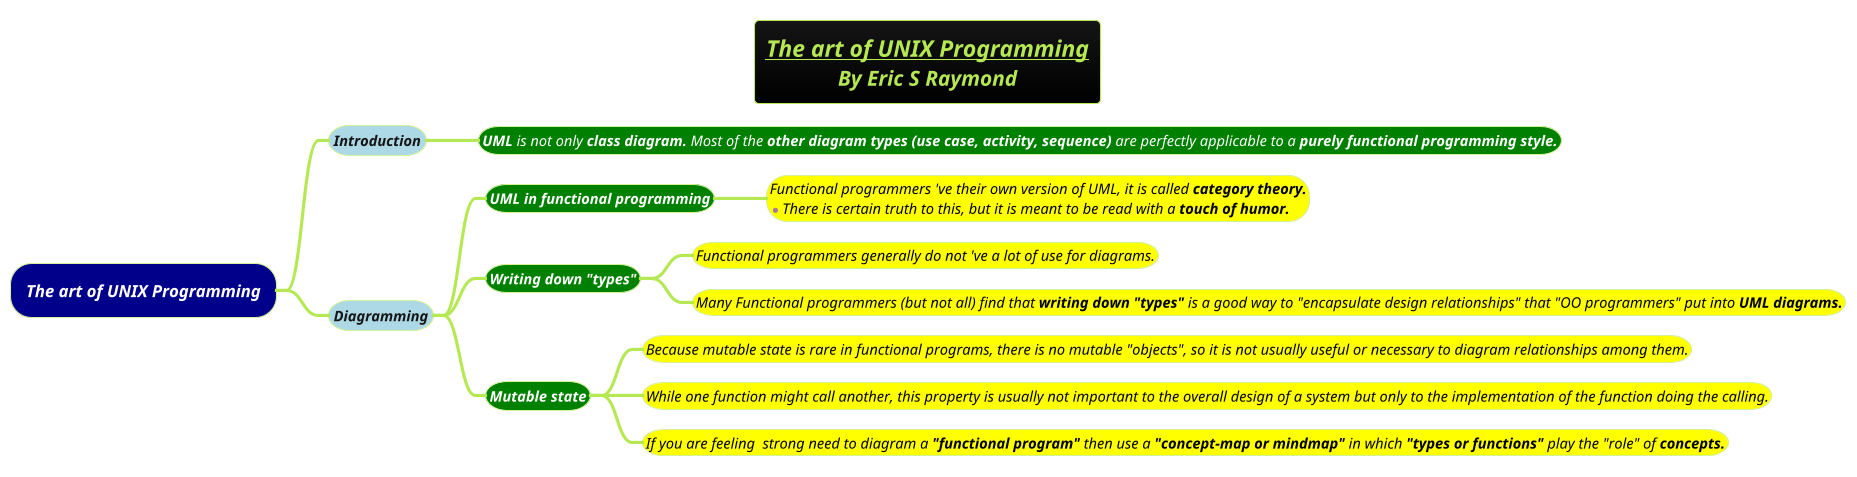 @startmindmap
title =<i><u><size:18>The art of UNIX Programming \n<i>By Eric S Raymond
!theme hacker

*[#darkblue] <color #white><i>The art of UNIX Programming
**[#lightblue] <i>Introduction
***[#green] <size:14><color #white><i>**UML** is not only **class diagram.** Most of the **other diagram types (use case, activity, sequence)** are perfectly applicable to a <b>purely functional programming style.
**[#lightblue] <i>Diagramming
***[#green] <size:14><color #white><i><b>UML in functional programming
****[#yellow] <size:14><color #black><i>Functional programmers 've their own version of UML, it is called <b>category theory.\n*<size:14><color #black><i>There is certain truth to this, but it is meant to be read with a <b>touch of humor.
***[#green] <size:14><color #white><i><b>Writing down "types"
****[#yellow] <size:14><color #black><i>Functional programmers generally do not 've a lot of use for diagrams.
****[#yellow] <size:14><color #black><i>Many Functional programmers (but not all) find that **writing down "types"** is a good way to "encapsulate design relationships" that "OO programmers" put into <b>UML diagrams.
***[#green] <size:14><color #white><i><b>Mutable state
****[#yellow] <size:14><color #black><i>Because mutable state is rare in functional programs, there is no mutable "objects", so it is not usually useful or necessary to diagram relationships among them.
****[#yellow] <size:14><color #black><i>While one function might call another, this property is usually not important to the overall design of a system but only to the implementation of the function doing the calling.
****[#yellow] <size:14><color #black><i>If you are feeling  strong need to diagram a **"functional program"** then use a **"concept-map or mindmap"** in which **"types or functions"** play the "role" of <b>concepts.

@endmindmap

